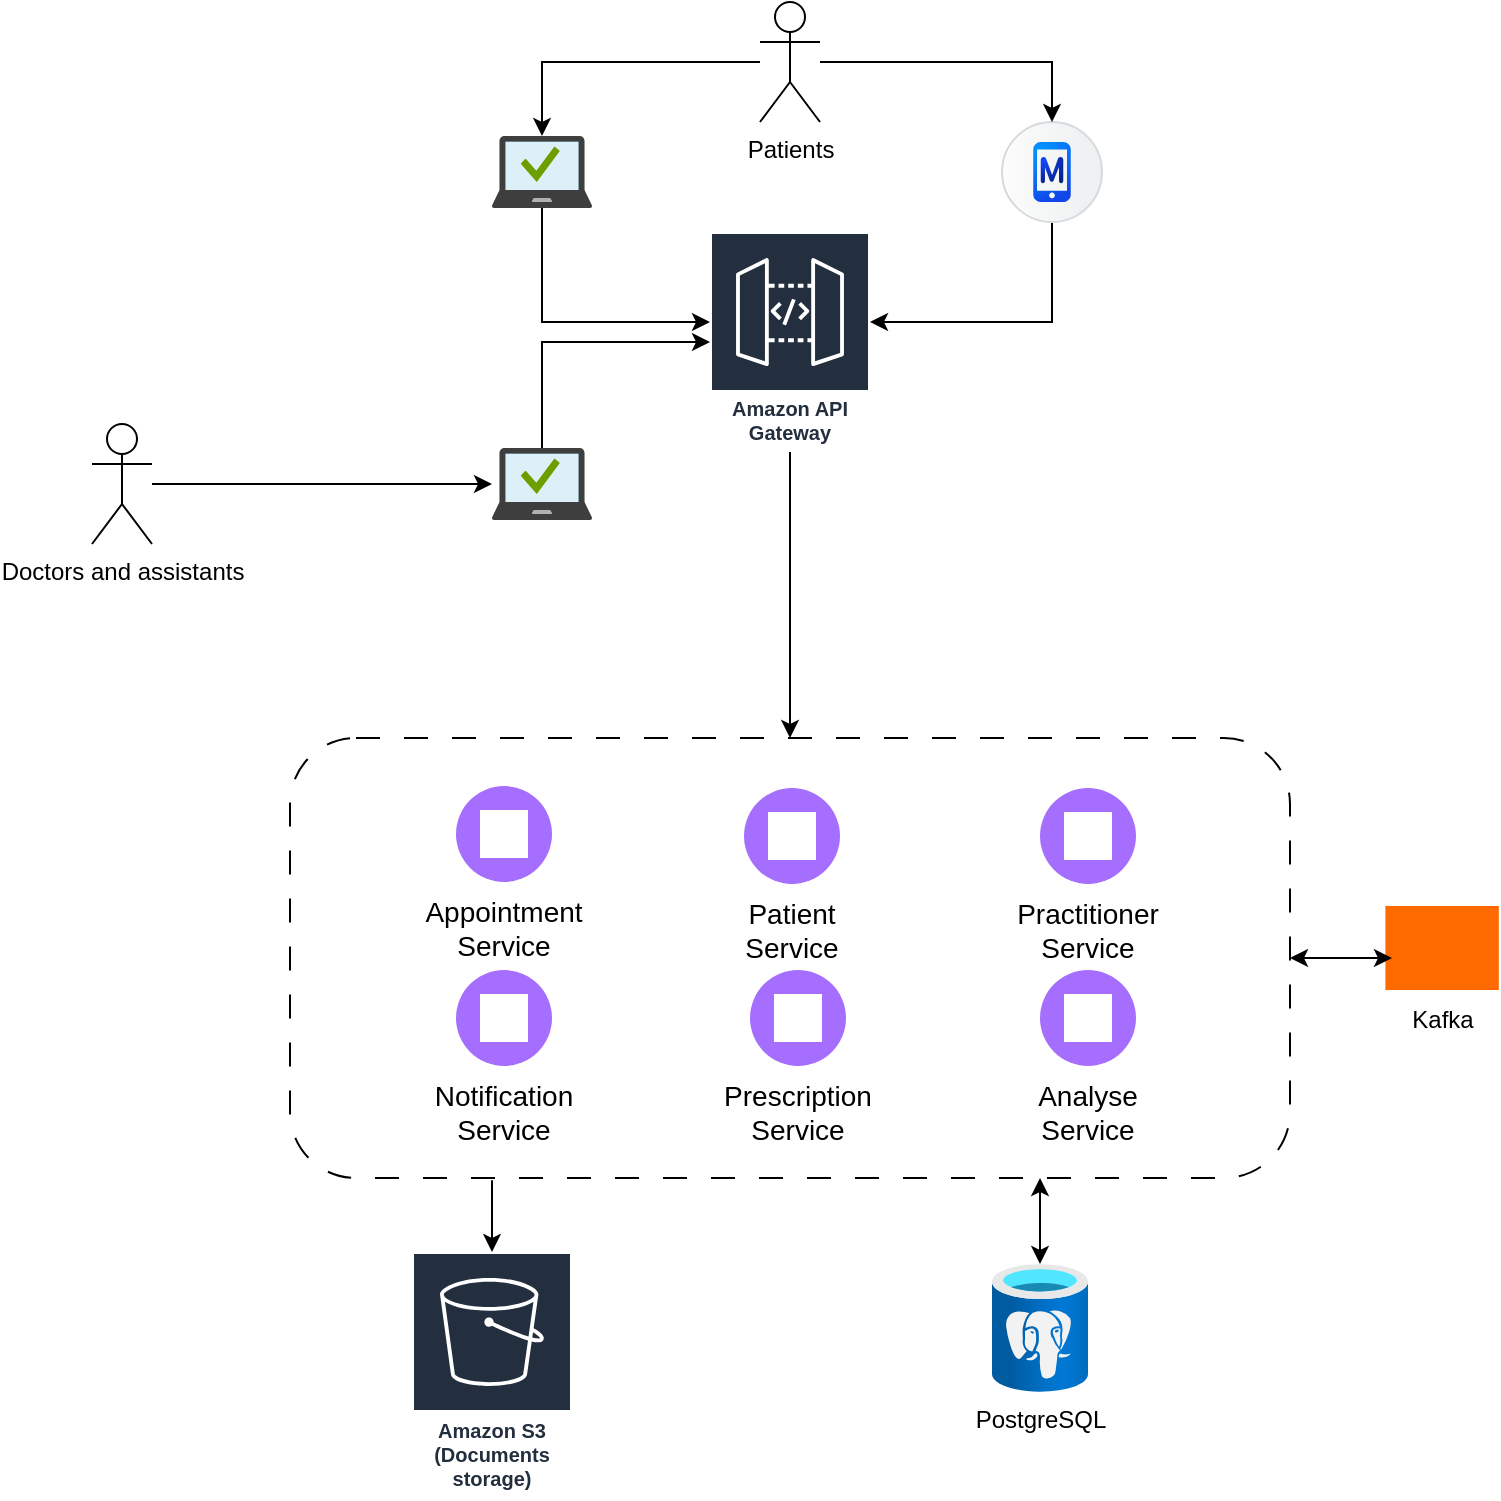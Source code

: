 <mxfile version="25.0.3">
  <diagram name="Page-1" id="JJk76XikFF3pDYe6fPp7">
    <mxGraphModel dx="1434" dy="826" grid="1" gridSize="10" guides="1" tooltips="1" connect="1" arrows="1" fold="1" page="1" pageScale="1" pageWidth="827" pageHeight="1169" math="0" shadow="0">
      <root>
        <mxCell id="0" />
        <mxCell id="1" parent="0" />
        <mxCell id="yyHypevR-P8oDc50jZxH-8" value="&lt;div&gt;&lt;br&gt;&lt;/div&gt;&lt;div&gt;&lt;br&gt;&lt;/div&gt;&lt;div&gt;&lt;br&gt;&lt;/div&gt;&lt;div&gt;&lt;br&gt;&lt;/div&gt;&lt;div&gt;&lt;br&gt;&lt;/div&gt;Kafka" style="points=[];aspect=fixed;html=1;align=center;shadow=0;dashed=0;fillColor=#FF6A00;strokeColor=none;shape=mxgraph.alibaba_cloud.kafka;" vertex="1" parent="1">
          <mxGeometry x="716.7" y="482" width="56.7" height="42" as="geometry" />
        </mxCell>
        <mxCell id="yyHypevR-P8oDc50jZxH-9" value="Amazon S3&lt;br&gt;(Documents storage)" style="sketch=0;outlineConnect=0;fontColor=#232F3E;gradientColor=none;strokeColor=#ffffff;fillColor=#232F3E;dashed=0;verticalLabelPosition=middle;verticalAlign=bottom;align=center;html=1;whiteSpace=wrap;fontSize=10;fontStyle=1;spacing=3;shape=mxgraph.aws4.productIcon;prIcon=mxgraph.aws4.s3;" vertex="1" parent="1">
          <mxGeometry x="230" y="655" width="80" height="123" as="geometry" />
        </mxCell>
        <mxCell id="yyHypevR-P8oDc50jZxH-10" value="Amazon API Gateway" style="sketch=0;outlineConnect=0;fontColor=#232F3E;gradientColor=none;strokeColor=#ffffff;fillColor=#232F3E;dashed=0;verticalLabelPosition=middle;verticalAlign=bottom;align=center;html=1;whiteSpace=wrap;fontSize=10;fontStyle=1;spacing=3;shape=mxgraph.aws4.productIcon;prIcon=mxgraph.aws4.api_gateway;" vertex="1" parent="1">
          <mxGeometry x="379" y="145" width="80" height="110" as="geometry" />
        </mxCell>
        <mxCell id="yyHypevR-P8oDc50jZxH-47" style="edgeStyle=orthogonalEdgeStyle;rounded=0;orthogonalLoop=1;jettySize=auto;html=1;entryX=0.75;entryY=1;entryDx=0;entryDy=0;endArrow=classic;endFill=1;startArrow=classic;startFill=1;" edge="1" parent="1" source="yyHypevR-P8oDc50jZxH-11" target="yyHypevR-P8oDc50jZxH-45">
          <mxGeometry relative="1" as="geometry" />
        </mxCell>
        <mxCell id="yyHypevR-P8oDc50jZxH-11" value="PostgreSQL" style="image;aspect=fixed;html=1;points=[];align=center;fontSize=12;image=img/lib/azure2/databases/Azure_Database_PostgreSQL_Server.svg;" vertex="1" parent="1">
          <mxGeometry x="520" y="661" width="48" height="64" as="geometry" />
        </mxCell>
        <mxCell id="yyHypevR-P8oDc50jZxH-50" style="edgeStyle=orthogonalEdgeStyle;rounded=0;orthogonalLoop=1;jettySize=auto;html=1;" edge="1" parent="1" source="yyHypevR-P8oDc50jZxH-19" target="yyHypevR-P8oDc50jZxH-10">
          <mxGeometry relative="1" as="geometry">
            <Array as="points">
              <mxPoint x="550" y="190" />
            </Array>
          </mxGeometry>
        </mxCell>
        <mxCell id="yyHypevR-P8oDc50jZxH-19" value="" style="shape=mxgraph.sap.icon;labelPosition=center;verticalLabelPosition=bottom;align=center;verticalAlign=top;strokeWidth=1;strokeColor=#D5DADD;fillColor=#EDEFF0;gradientColor=#FCFCFC;gradientDirection=west;aspect=fixed;SAPIcon=SAP_Mobile_Services" vertex="1" parent="1">
          <mxGeometry x="525" y="90" width="50" height="50" as="geometry" />
        </mxCell>
        <mxCell id="yyHypevR-P8oDc50jZxH-49" style="edgeStyle=orthogonalEdgeStyle;rounded=0;orthogonalLoop=1;jettySize=auto;html=1;" edge="1" parent="1" source="yyHypevR-P8oDc50jZxH-20" target="yyHypevR-P8oDc50jZxH-10">
          <mxGeometry relative="1" as="geometry">
            <Array as="points">
              <mxPoint x="295" y="190" />
            </Array>
          </mxGeometry>
        </mxCell>
        <mxCell id="yyHypevR-P8oDc50jZxH-20" value="" style="image;sketch=0;aspect=fixed;html=1;points=[];align=center;fontSize=12;image=img/lib/mscae/Managed_Desktop.svg;" vertex="1" parent="1">
          <mxGeometry x="270" y="97" width="50" height="36" as="geometry" />
        </mxCell>
        <mxCell id="yyHypevR-P8oDc50jZxH-40" value="" style="endArrow=none;startArrow=classic;html=1;rounded=0;exitX=0.5;exitY=0;exitDx=0;exitDy=0;startFill=1;endFill=0;" edge="1" parent="1" source="yyHypevR-P8oDc50jZxH-45" target="yyHypevR-P8oDc50jZxH-10">
          <mxGeometry width="50" height="50" relative="1" as="geometry">
            <mxPoint x="390" y="450" as="sourcePoint" />
            <mxPoint x="440" y="400" as="targetPoint" />
          </mxGeometry>
        </mxCell>
        <mxCell id="yyHypevR-P8oDc50jZxH-46" value="" style="endArrow=classic;startArrow=classic;html=1;rounded=0;entryX=0.058;entryY=0.619;entryDx=0;entryDy=0;entryPerimeter=0;exitX=1;exitY=0.5;exitDx=0;exitDy=0;" edge="1" parent="1" source="yyHypevR-P8oDc50jZxH-45" target="yyHypevR-P8oDc50jZxH-8">
          <mxGeometry width="50" height="50" relative="1" as="geometry">
            <mxPoint x="390" y="450" as="sourcePoint" />
            <mxPoint x="440" y="400" as="targetPoint" />
          </mxGeometry>
        </mxCell>
        <mxCell id="yyHypevR-P8oDc50jZxH-48" value="" style="endArrow=classic;html=1;rounded=0;exitX=0.202;exitY=1.005;exitDx=0;exitDy=0;exitPerimeter=0;" edge="1" parent="1" source="yyHypevR-P8oDc50jZxH-45" target="yyHypevR-P8oDc50jZxH-9">
          <mxGeometry width="50" height="50" relative="1" as="geometry">
            <mxPoint x="390" y="450" as="sourcePoint" />
            <mxPoint x="440" y="400" as="targetPoint" />
          </mxGeometry>
        </mxCell>
        <mxCell id="yyHypevR-P8oDc50jZxH-55" style="edgeStyle=orthogonalEdgeStyle;rounded=0;orthogonalLoop=1;jettySize=auto;html=1;" edge="1" parent="1" source="yyHypevR-P8oDc50jZxH-51" target="yyHypevR-P8oDc50jZxH-20">
          <mxGeometry relative="1" as="geometry" />
        </mxCell>
        <mxCell id="yyHypevR-P8oDc50jZxH-56" style="edgeStyle=orthogonalEdgeStyle;rounded=0;orthogonalLoop=1;jettySize=auto;html=1;" edge="1" parent="1" source="yyHypevR-P8oDc50jZxH-51" target="yyHypevR-P8oDc50jZxH-19">
          <mxGeometry relative="1" as="geometry">
            <Array as="points">
              <mxPoint x="550" y="60" />
            </Array>
          </mxGeometry>
        </mxCell>
        <mxCell id="yyHypevR-P8oDc50jZxH-51" value="Patients" style="shape=umlActor;verticalLabelPosition=bottom;verticalAlign=top;html=1;outlineConnect=0;" vertex="1" parent="1">
          <mxGeometry x="404" y="30" width="30" height="60" as="geometry" />
        </mxCell>
        <mxCell id="yyHypevR-P8oDc50jZxH-60" style="edgeStyle=orthogonalEdgeStyle;rounded=0;orthogonalLoop=1;jettySize=auto;html=1;" edge="1" parent="1" source="yyHypevR-P8oDc50jZxH-57" target="yyHypevR-P8oDc50jZxH-10">
          <mxGeometry relative="1" as="geometry">
            <Array as="points">
              <mxPoint x="295" y="200" />
            </Array>
          </mxGeometry>
        </mxCell>
        <mxCell id="yyHypevR-P8oDc50jZxH-57" value="" style="image;sketch=0;aspect=fixed;html=1;points=[];align=center;fontSize=12;image=img/lib/mscae/Managed_Desktop.svg;" vertex="1" parent="1">
          <mxGeometry x="270" y="253" width="50" height="36" as="geometry" />
        </mxCell>
        <mxCell id="yyHypevR-P8oDc50jZxH-59" style="edgeStyle=orthogonalEdgeStyle;rounded=0;orthogonalLoop=1;jettySize=auto;html=1;" edge="1" parent="1" source="yyHypevR-P8oDc50jZxH-58" target="yyHypevR-P8oDc50jZxH-57">
          <mxGeometry relative="1" as="geometry" />
        </mxCell>
        <mxCell id="yyHypevR-P8oDc50jZxH-58" value="Doctors and assistants" style="shape=umlActor;verticalLabelPosition=bottom;verticalAlign=top;html=1;outlineConnect=0;" vertex="1" parent="1">
          <mxGeometry x="70" y="241" width="30" height="60" as="geometry" />
        </mxCell>
        <mxCell id="yyHypevR-P8oDc50jZxH-62" value="" style="group" vertex="1" connectable="0" parent="1">
          <mxGeometry x="169" y="398" width="500" height="220" as="geometry" />
        </mxCell>
        <mxCell id="yyHypevR-P8oDc50jZxH-45" value="" style="rounded=1;whiteSpace=wrap;html=1;dashed=1;dashPattern=12 12;" vertex="1" parent="yyHypevR-P8oDc50jZxH-62">
          <mxGeometry width="500" height="220" as="geometry" />
        </mxCell>
        <mxCell id="yyHypevR-P8oDc50jZxH-12" value="Notification&#xa;Service" style="shape=ellipse;fillColor=#A56EFF;aspect=fixed;resizable=0;labelPosition=center;verticalLabelPosition=bottom;align=center;verticalAlign=top;strokeColor=none;fontSize=14;" vertex="1" parent="yyHypevR-P8oDc50jZxH-62">
          <mxGeometry x="83" y="116" width="48" height="48" as="geometry" />
        </mxCell>
        <mxCell id="yyHypevR-P8oDc50jZxH-13" value="" style="fillColor=#ffffff;strokeColor=none;dashed=0;outlineConnect=0;html=1;labelPosition=center;verticalLabelPosition=bottom;verticalAlign=top;part=1;movable=0;resizable=0;rotatable=0;shape=mxgraph.ibm_cloud.microservices--1" vertex="1" parent="yyHypevR-P8oDc50jZxH-12">
          <mxGeometry width="24" height="24" relative="1" as="geometry">
            <mxPoint x="12" y="12" as="offset" />
          </mxGeometry>
        </mxCell>
        <mxCell id="yyHypevR-P8oDc50jZxH-15" value="Prescription&#xa;Service" style="shape=ellipse;fillColor=#A56EFF;aspect=fixed;resizable=0;labelPosition=center;verticalLabelPosition=bottom;align=center;verticalAlign=top;strokeColor=none;fontSize=14;" vertex="1" parent="yyHypevR-P8oDc50jZxH-62">
          <mxGeometry x="230" y="116" width="48" height="48" as="geometry" />
        </mxCell>
        <mxCell id="yyHypevR-P8oDc50jZxH-16" value="" style="fillColor=#ffffff;strokeColor=none;dashed=0;outlineConnect=0;html=1;labelPosition=center;verticalLabelPosition=bottom;verticalAlign=top;part=1;movable=0;resizable=0;rotatable=0;shape=mxgraph.ibm_cloud.microservices--1" vertex="1" parent="yyHypevR-P8oDc50jZxH-15">
          <mxGeometry width="24" height="24" relative="1" as="geometry">
            <mxPoint x="12" y="12" as="offset" />
          </mxGeometry>
        </mxCell>
        <mxCell id="yyHypevR-P8oDc50jZxH-17" value="Analyse &#xa;Service" style="shape=ellipse;fillColor=#A56EFF;aspect=fixed;resizable=0;labelPosition=center;verticalLabelPosition=bottom;align=center;verticalAlign=top;strokeColor=none;fontSize=14;" vertex="1" parent="yyHypevR-P8oDc50jZxH-62">
          <mxGeometry x="375" y="116" width="48" height="48" as="geometry" />
        </mxCell>
        <mxCell id="yyHypevR-P8oDc50jZxH-18" value="" style="fillColor=#ffffff;strokeColor=none;dashed=0;outlineConnect=0;html=1;labelPosition=center;verticalLabelPosition=bottom;verticalAlign=top;part=1;movable=0;resizable=0;rotatable=0;shape=mxgraph.ibm_cloud.microservices--1" vertex="1" parent="yyHypevR-P8oDc50jZxH-17">
          <mxGeometry width="24" height="24" relative="1" as="geometry">
            <mxPoint x="12" y="12" as="offset" />
          </mxGeometry>
        </mxCell>
        <mxCell id="yyHypevR-P8oDc50jZxH-30" value="Appointment &#xa;Service" style="shape=ellipse;fillColor=#A56EFF;aspect=fixed;resizable=0;labelPosition=center;verticalLabelPosition=bottom;align=center;verticalAlign=top;strokeColor=none;fontSize=14;" vertex="1" parent="yyHypevR-P8oDc50jZxH-62">
          <mxGeometry x="83" y="24" width="48" height="48" as="geometry" />
        </mxCell>
        <mxCell id="yyHypevR-P8oDc50jZxH-31" value="" style="fillColor=#ffffff;strokeColor=none;dashed=0;outlineConnect=0;html=1;labelPosition=center;verticalLabelPosition=bottom;verticalAlign=top;part=1;movable=0;resizable=0;rotatable=0;shape=mxgraph.ibm_cloud.microservices--1" vertex="1" parent="yyHypevR-P8oDc50jZxH-30">
          <mxGeometry width="24" height="24" relative="1" as="geometry">
            <mxPoint x="12" y="12" as="offset" />
          </mxGeometry>
        </mxCell>
        <mxCell id="yyHypevR-P8oDc50jZxH-32" value="Patient&#xa;Service" style="shape=ellipse;fillColor=#A56EFF;aspect=fixed;resizable=0;labelPosition=center;verticalLabelPosition=bottom;align=center;verticalAlign=top;strokeColor=none;fontSize=14;" vertex="1" parent="yyHypevR-P8oDc50jZxH-62">
          <mxGeometry x="227" y="25" width="48" height="48" as="geometry" />
        </mxCell>
        <mxCell id="yyHypevR-P8oDc50jZxH-33" value="" style="fillColor=#ffffff;strokeColor=none;dashed=0;outlineConnect=0;html=1;labelPosition=center;verticalLabelPosition=bottom;verticalAlign=top;part=1;movable=0;resizable=0;rotatable=0;shape=mxgraph.ibm_cloud.microservices--1" vertex="1" parent="yyHypevR-P8oDc50jZxH-32">
          <mxGeometry width="24" height="24" relative="1" as="geometry">
            <mxPoint x="12" y="12" as="offset" />
          </mxGeometry>
        </mxCell>
        <mxCell id="yyHypevR-P8oDc50jZxH-34" value="Practitioner&#xa;Service" style="shape=ellipse;fillColor=#A56EFF;aspect=fixed;resizable=0;labelPosition=center;verticalLabelPosition=bottom;align=center;verticalAlign=top;strokeColor=none;fontSize=14;" vertex="1" parent="yyHypevR-P8oDc50jZxH-62">
          <mxGeometry x="375" y="25" width="48" height="48" as="geometry" />
        </mxCell>
        <mxCell id="yyHypevR-P8oDc50jZxH-35" value="" style="fillColor=#ffffff;strokeColor=none;dashed=0;outlineConnect=0;html=1;labelPosition=center;verticalLabelPosition=bottom;verticalAlign=top;part=1;movable=0;resizable=0;rotatable=0;shape=mxgraph.ibm_cloud.microservices--1" vertex="1" parent="yyHypevR-P8oDc50jZxH-34">
          <mxGeometry width="24" height="24" relative="1" as="geometry">
            <mxPoint x="12" y="12" as="offset" />
          </mxGeometry>
        </mxCell>
      </root>
    </mxGraphModel>
  </diagram>
</mxfile>
